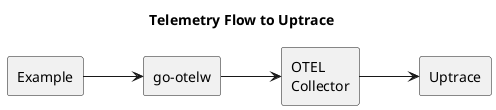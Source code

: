 @startuml uptrace
title Telemetry Flow to Uptrace
left to right direction

agent Example as EX
agent "go-otelw" as OW
agent "OTEL\nCollector" as OC
agent Uptrace

EX --> OW
OW --> OC
OC --> Uptrace

@enduml
